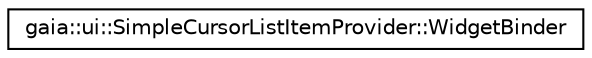 digraph G
{
  edge [fontname="Helvetica",fontsize="10",labelfontname="Helvetica",labelfontsize="10"];
  node [fontname="Helvetica",fontsize="10",shape=record];
  rankdir=LR;
  Node1 [label="gaia::ui::SimpleCursorListItemProvider::WidgetBinder",height=0.2,width=0.4,color="black", fillcolor="white", style="filled",URL="$d5/d22/classgaia_1_1ui_1_1_simple_cursor_list_item_provider_1_1_widget_binder.html",tooltip="This class can be used by external clients of SimpleCursorListItemProvider to bind values fom the Cur..."];
}

